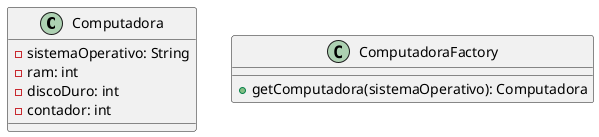 @startuml
class Computadora{
-sistemaOperativo: String
-ram: int
-discoDuro: int
-contador: int
}

class ComputadoraFactory{
+getComputadora(sistemaOperativo): Computadora
}
@enduml